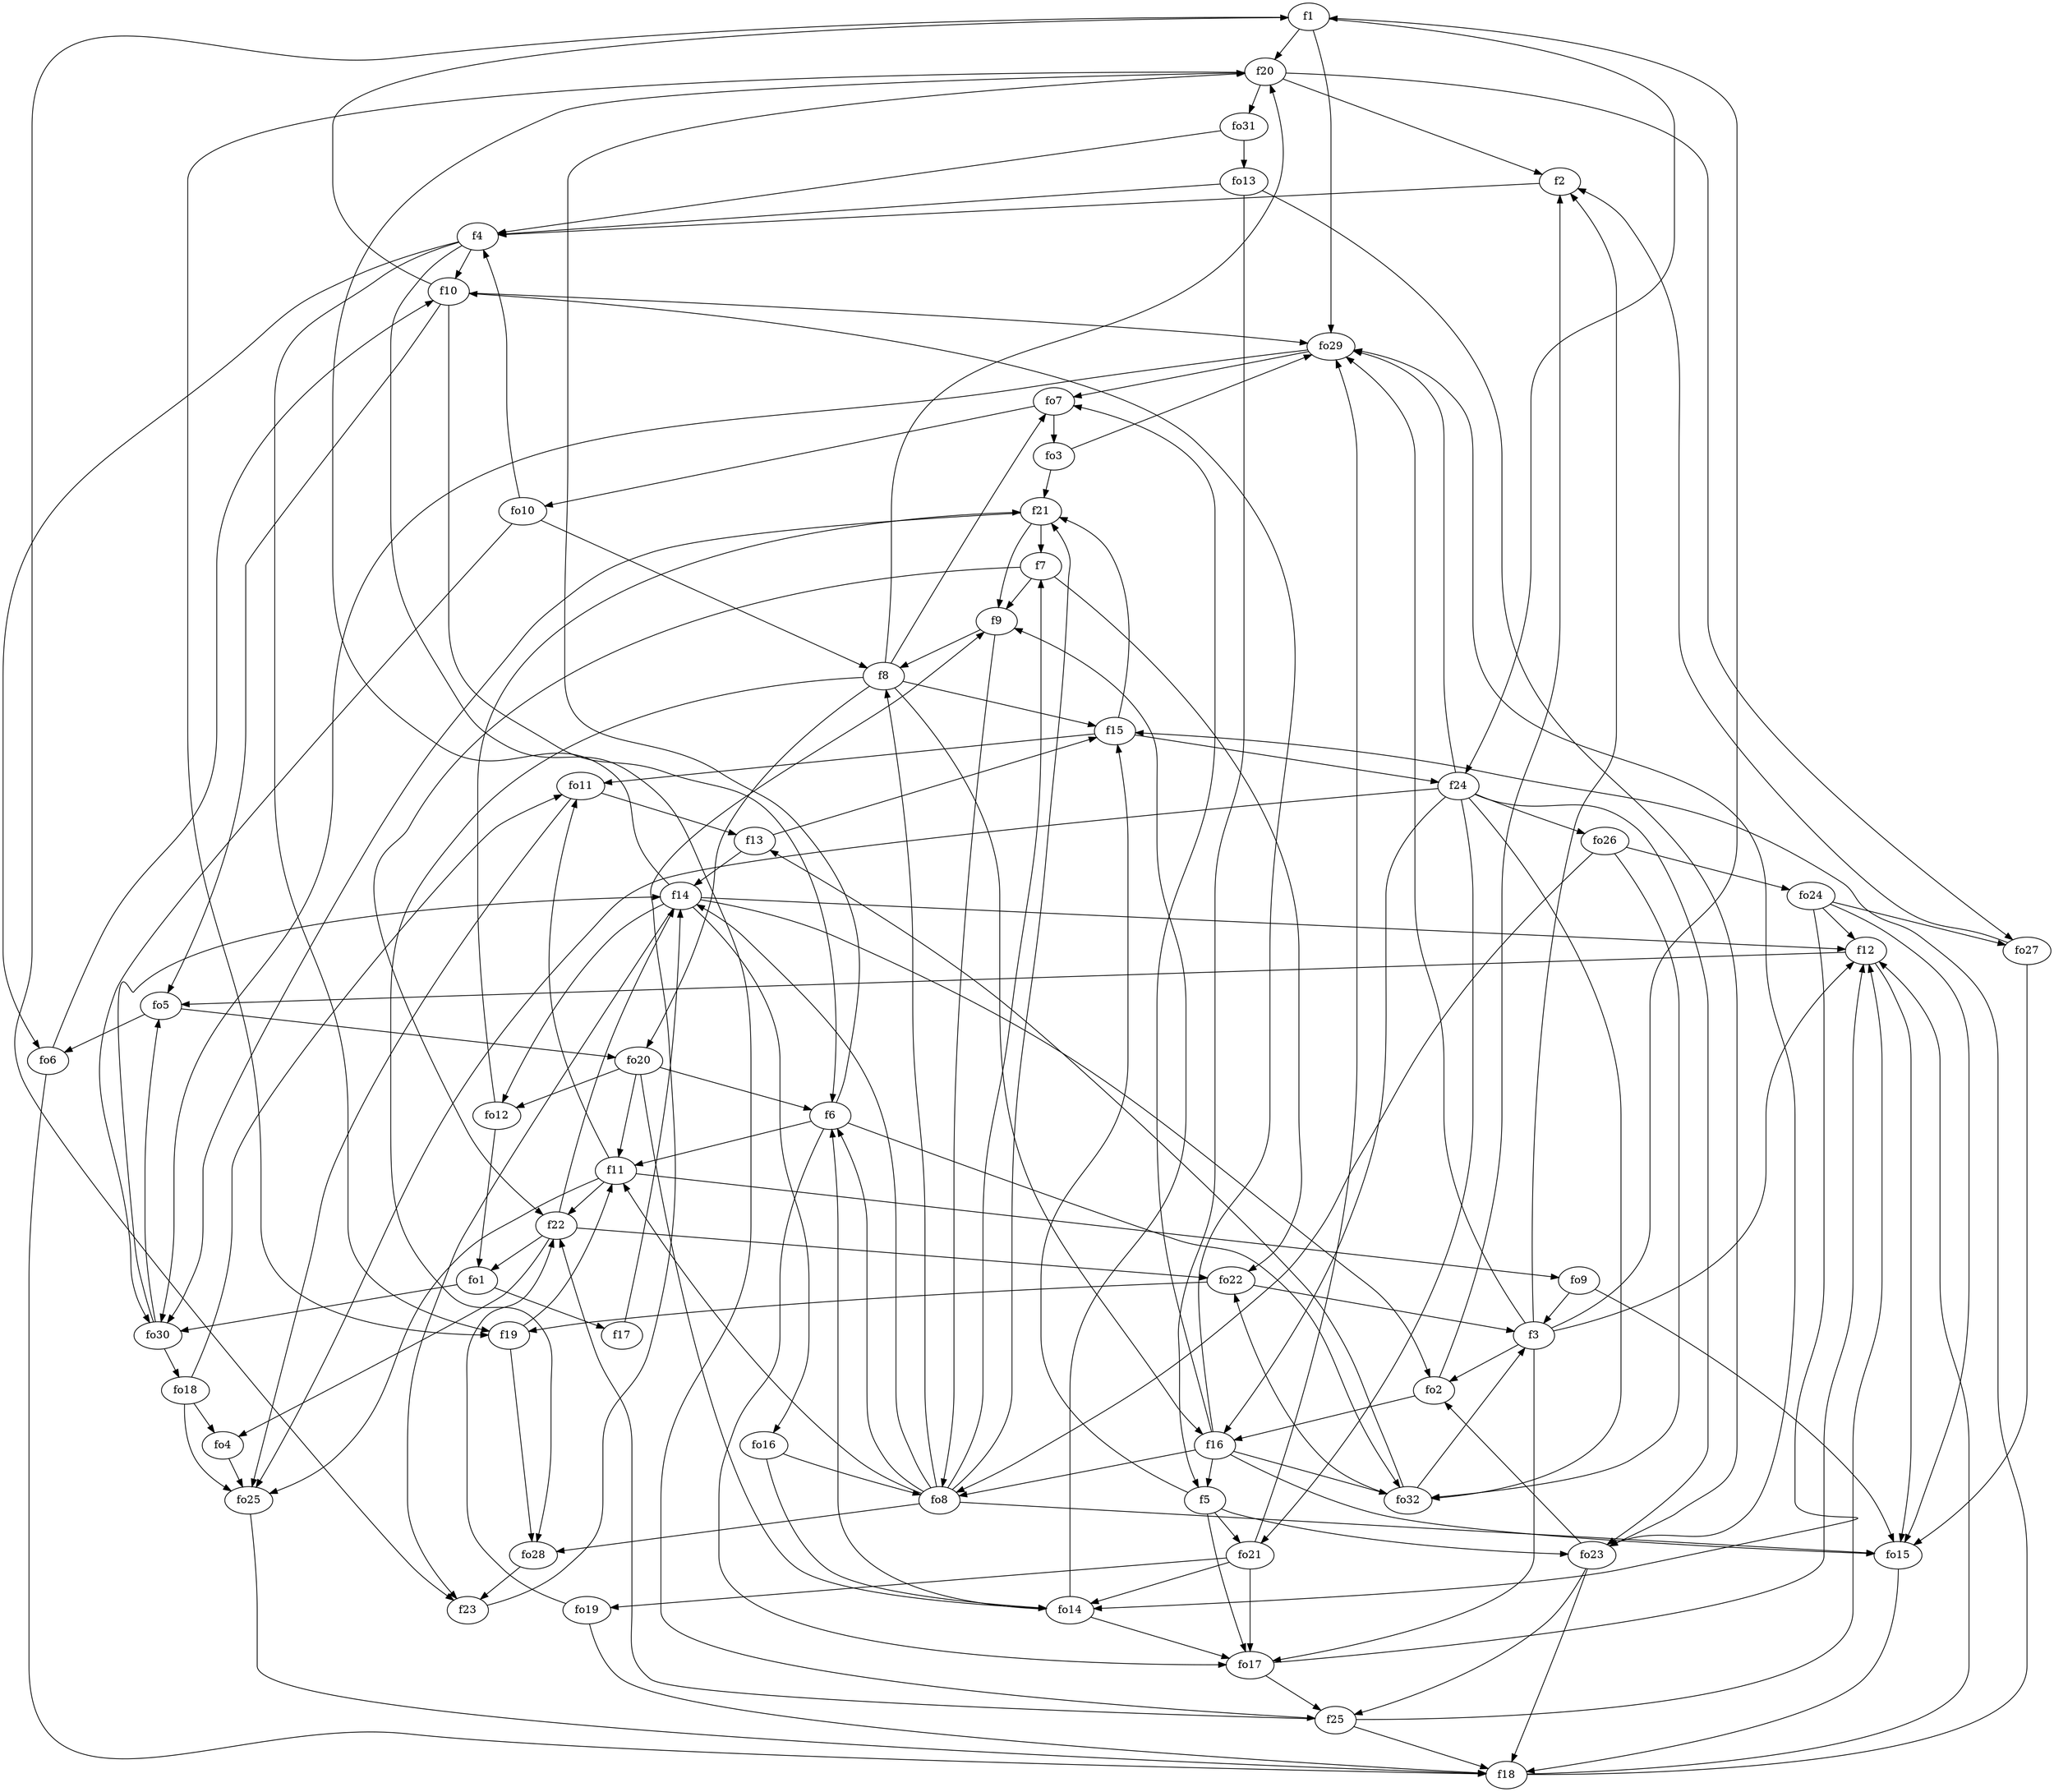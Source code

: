 strict digraph  {
f1;
f2;
f3;
f4;
f5;
f6;
f7;
f8;
f9;
f10;
f11;
f12;
f13;
f14;
f15;
f16;
f17;
f18;
f19;
f20;
f21;
f22;
f23;
f24;
f25;
fo1;
fo2;
fo3;
fo4;
fo5;
fo6;
fo7;
fo8;
fo9;
fo10;
fo11;
fo12;
fo13;
fo14;
fo15;
fo16;
fo17;
fo18;
fo19;
fo20;
fo21;
fo22;
fo23;
fo24;
fo25;
fo26;
fo27;
fo28;
fo29;
fo30;
fo31;
fo32;
f1 -> f23  [weight=2];
f1 -> fo29  [weight=2];
f1 -> f24  [weight=2];
f1 -> f20  [weight=2];
f2 -> f4  [weight=2];
f3 -> fo17  [weight=2];
f3 -> f12  [weight=2];
f3 -> f2  [weight=2];
f3 -> fo29  [weight=2];
f3 -> f1  [weight=2];
f3 -> fo2  [weight=2];
f4 -> fo6  [weight=2];
f4 -> f19  [weight=2];
f4 -> f10  [weight=2];
f4 -> f25  [weight=2];
f5 -> fo21  [weight=2];
f5 -> fo23  [weight=2];
f5 -> fo17  [weight=2];
f5 -> f15  [weight=2];
f6 -> f11  [weight=2];
f6 -> f20  [weight=2];
f6 -> fo17  [weight=2];
f6 -> fo32  [weight=2];
f7 -> f22  [weight=2];
f7 -> fo22  [weight=2];
f7 -> f9  [weight=2];
f8 -> fo7  [weight=2];
f8 -> f15  [weight=2];
f8 -> f16  [weight=2];
f8 -> fo20  [weight=2];
f8 -> fo28  [weight=2];
f8 -> f20  [weight=2];
f9 -> fo8  [weight=2];
f9 -> f8  [weight=2];
f10 -> f6  [weight=2];
f10 -> fo29  [weight=2];
f10 -> fo5  [weight=2];
f10 -> f1  [weight=2];
f11 -> fo25  [weight=2];
f11 -> f22  [weight=2];
f11 -> fo11  [weight=2];
f11 -> fo9  [weight=2];
f12 -> fo15  [weight=2];
f12 -> fo5  [weight=2];
f13 -> f14  [weight=2];
f13 -> f15  [weight=2];
f14 -> f20  [weight=2];
f14 -> f12  [weight=2];
f14 -> fo2  [weight=2];
f14 -> f23  [weight=2];
f14 -> fo16  [weight=2];
f14 -> fo12  [weight=2];
f15 -> f21  [weight=2];
f15 -> f24  [weight=2];
f15 -> fo11  [weight=2];
f16 -> f5  [weight=2];
f16 -> fo32  [weight=2];
f16 -> fo15  [weight=2];
f16 -> fo7  [weight=2];
f16 -> fo8  [weight=2];
f16 -> f10  [weight=2];
f17 -> f14  [weight=2];
f18 -> f15  [weight=2];
f18 -> f12  [weight=2];
f19 -> fo28  [weight=2];
f19 -> f11  [weight=2];
f20 -> fo31  [weight=2];
f20 -> fo27  [weight=2];
f20 -> f19  [weight=2];
f20 -> f2  [weight=2];
f21 -> f7  [weight=2];
f21 -> fo30  [weight=2];
f21 -> f9  [weight=2];
f22 -> fo22  [weight=2];
f22 -> fo4  [weight=2];
f22 -> fo1  [weight=2];
f22 -> f14  [weight=2];
f23 -> f9  [weight=2];
f24 -> fo29  [weight=2];
f24 -> fo26  [weight=2];
f24 -> fo21  [weight=2];
f24 -> fo25  [weight=2];
f24 -> f16  [weight=2];
f24 -> fo23  [weight=2];
f24 -> fo32  [weight=2];
f25 -> f12  [weight=2];
f25 -> f18  [weight=2];
f25 -> f22  [weight=2];
fo1 -> f17  [weight=2];
fo1 -> fo30  [weight=2];
fo2 -> f2  [weight=2];
fo2 -> f16  [weight=2];
fo3 -> f21  [weight=2];
fo3 -> fo29  [weight=2];
fo4 -> fo25  [weight=2];
fo5 -> fo20  [weight=2];
fo5 -> fo6  [weight=2];
fo6 -> f18  [weight=2];
fo6 -> f10  [weight=2];
fo7 -> fo10  [weight=2];
fo7 -> fo3  [weight=2];
fo8 -> f11  [weight=2];
fo8 -> fo28  [weight=2];
fo8 -> fo15  [weight=2];
fo8 -> f14  [weight=2];
fo8 -> f8  [weight=2];
fo8 -> f21  [weight=2];
fo8 -> f7  [weight=2];
fo8 -> f6  [weight=2];
fo9 -> fo15  [weight=2];
fo9 -> f3  [weight=2];
fo10 -> fo30  [weight=2];
fo10 -> f8  [weight=2];
fo10 -> f4  [weight=2];
fo11 -> fo25  [weight=2];
fo11 -> f13  [weight=2];
fo12 -> fo1  [weight=2];
fo12 -> f21  [weight=2];
fo13 -> f4  [weight=2];
fo13 -> f5  [weight=2];
fo13 -> fo23  [weight=2];
fo14 -> fo17  [weight=2];
fo14 -> f6  [weight=2];
fo14 -> f9  [weight=2];
fo15 -> f18  [weight=2];
fo16 -> fo14  [weight=2];
fo16 -> fo8  [weight=2];
fo17 -> f12  [weight=2];
fo17 -> f25  [weight=2];
fo18 -> fo11  [weight=2];
fo18 -> fo25  [weight=2];
fo18 -> fo4  [weight=2];
fo19 -> f22  [weight=2];
fo19 -> f18  [weight=2];
fo20 -> fo14  [weight=2];
fo20 -> fo12  [weight=2];
fo20 -> f6  [weight=2];
fo20 -> f11  [weight=2];
fo21 -> fo29  [weight=2];
fo21 -> fo17  [weight=2];
fo21 -> fo14  [weight=2];
fo21 -> fo19  [weight=2];
fo22 -> f19  [weight=2];
fo22 -> f3  [weight=2];
fo23 -> fo29  [weight=2];
fo23 -> f25  [weight=2];
fo23 -> fo2  [weight=2];
fo23 -> f18  [weight=2];
fo24 -> fo27  [weight=2];
fo24 -> f12  [weight=2];
fo24 -> fo15  [weight=2];
fo24 -> fo14  [weight=2];
fo25 -> f18  [weight=2];
fo26 -> fo24  [weight=2];
fo26 -> fo32  [weight=2];
fo26 -> fo8  [weight=2];
fo27 -> fo15  [weight=2];
fo27 -> f2  [weight=2];
fo28 -> f23  [weight=2];
fo29 -> fo30  [weight=2];
fo29 -> fo7  [weight=2];
fo30 -> f14  [weight=2];
fo30 -> fo18  [weight=2];
fo30 -> fo5  [weight=2];
fo31 -> fo13  [weight=2];
fo31 -> f4  [weight=2];
fo32 -> f3  [weight=2];
fo32 -> fo22  [weight=2];
fo32 -> f13  [weight=2];
}
